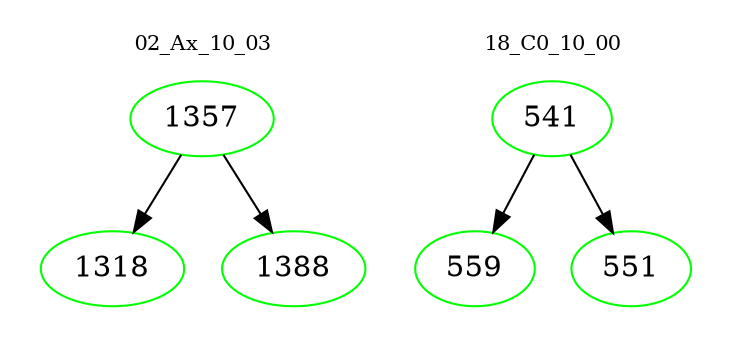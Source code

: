 digraph{
subgraph cluster_0 {
color = white
label = "02_Ax_10_03";
fontsize=10;
T0_1357 [label="1357", color="green"]
T0_1357 -> T0_1318 [color="black"]
T0_1318 [label="1318", color="green"]
T0_1357 -> T0_1388 [color="black"]
T0_1388 [label="1388", color="green"]
}
subgraph cluster_1 {
color = white
label = "18_C0_10_00";
fontsize=10;
T1_541 [label="541", color="green"]
T1_541 -> T1_559 [color="black"]
T1_559 [label="559", color="green"]
T1_541 -> T1_551 [color="black"]
T1_551 [label="551", color="green"]
}
}
